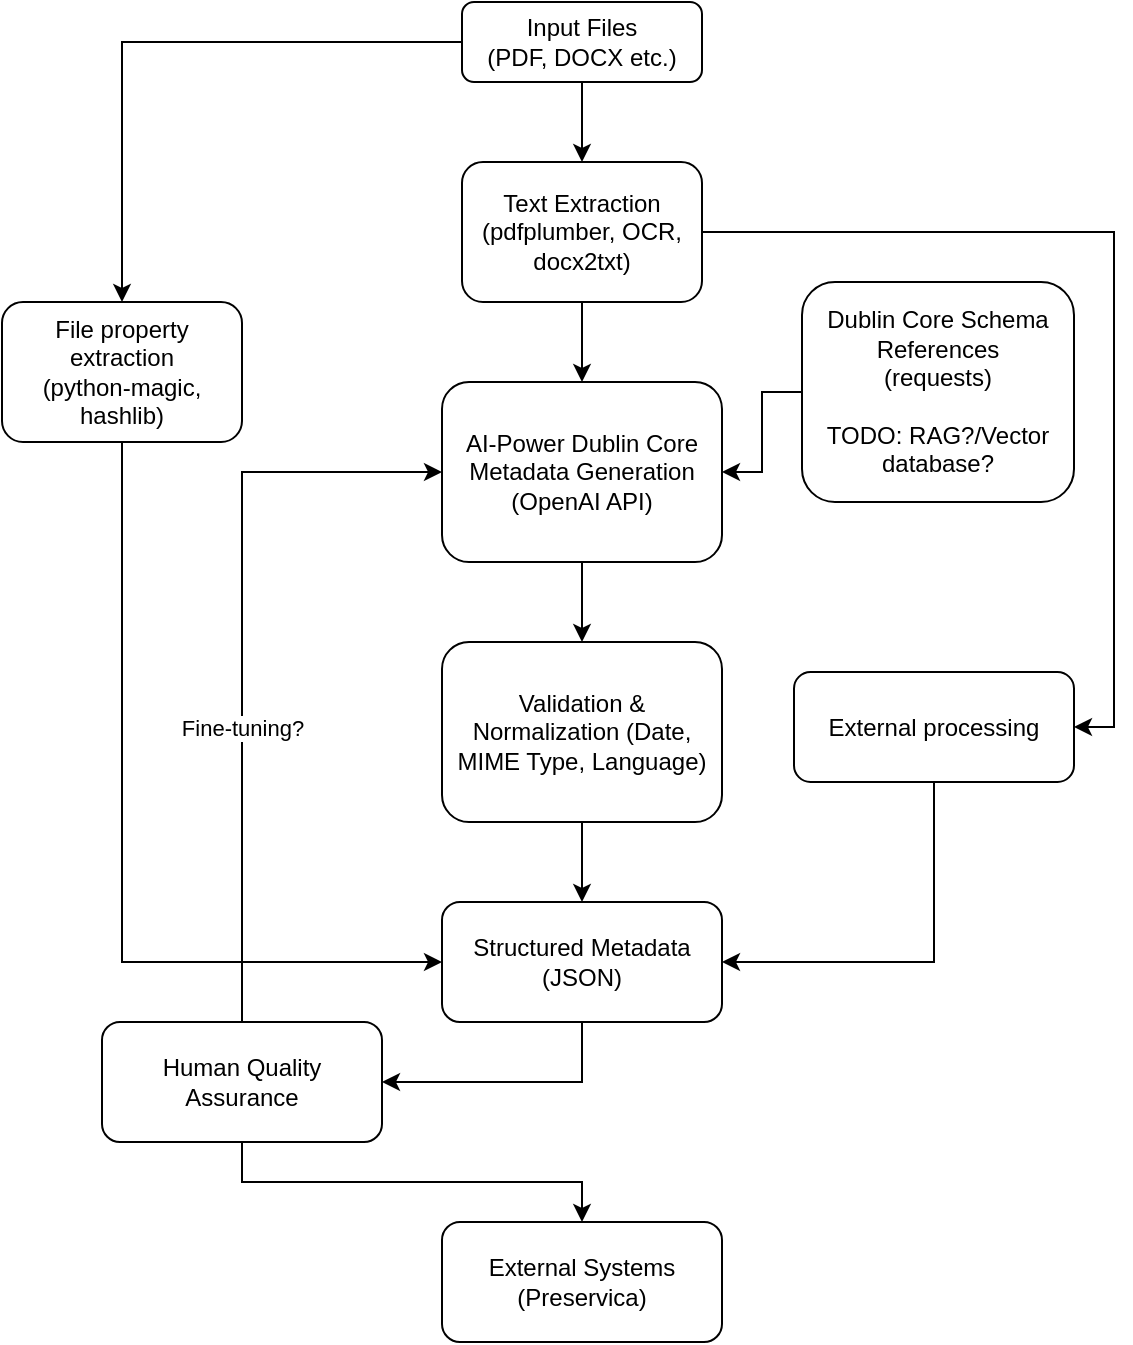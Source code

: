 <mxfile version="26.0.11">
  <diagram id="C5RBs43oDa-KdzZeNtuy" name="Page-1">
    <mxGraphModel dx="1434" dy="903" grid="1" gridSize="10" guides="1" tooltips="1" connect="1" arrows="1" fold="1" page="1" pageScale="1" pageWidth="827" pageHeight="1169" math="0" shadow="0">
      <root>
        <mxCell id="WIyWlLk6GJQsqaUBKTNV-0" />
        <mxCell id="WIyWlLk6GJQsqaUBKTNV-1" parent="WIyWlLk6GJQsqaUBKTNV-0" />
        <mxCell id="YqTtH2iaWzKBEMwUmTm3-4" style="edgeStyle=orthogonalEdgeStyle;rounded=0;orthogonalLoop=1;jettySize=auto;html=1;exitX=0.5;exitY=1;exitDx=0;exitDy=0;entryX=0.5;entryY=0;entryDx=0;entryDy=0;" edge="1" parent="WIyWlLk6GJQsqaUBKTNV-1" source="WIyWlLk6GJQsqaUBKTNV-3" target="YqTtH2iaWzKBEMwUmTm3-0">
          <mxGeometry relative="1" as="geometry" />
        </mxCell>
        <mxCell id="YqTtH2iaWzKBEMwUmTm3-12" style="edgeStyle=orthogonalEdgeStyle;rounded=0;orthogonalLoop=1;jettySize=auto;html=1;exitX=0;exitY=0.5;exitDx=0;exitDy=0;entryX=0.5;entryY=0;entryDx=0;entryDy=0;" edge="1" parent="WIyWlLk6GJQsqaUBKTNV-1" source="WIyWlLk6GJQsqaUBKTNV-3" target="YqTtH2iaWzKBEMwUmTm3-11">
          <mxGeometry relative="1" as="geometry" />
        </mxCell>
        <mxCell id="WIyWlLk6GJQsqaUBKTNV-3" value="Input Files&lt;div&gt;(PDF, DOCX etc.)&lt;/div&gt;" style="rounded=1;whiteSpace=wrap;html=1;fontSize=12;glass=0;strokeWidth=1;shadow=0;verticalAlign=middle;" parent="WIyWlLk6GJQsqaUBKTNV-1" vertex="1">
          <mxGeometry x="280" y="80" width="120" height="40" as="geometry" />
        </mxCell>
        <mxCell id="YqTtH2iaWzKBEMwUmTm3-3" style="edgeStyle=orthogonalEdgeStyle;rounded=0;orthogonalLoop=1;jettySize=auto;html=1;exitX=0.5;exitY=1;exitDx=0;exitDy=0;entryX=0.5;entryY=0;entryDx=0;entryDy=0;" edge="1" parent="WIyWlLk6GJQsqaUBKTNV-1" source="YqTtH2iaWzKBEMwUmTm3-0" target="YqTtH2iaWzKBEMwUmTm3-1">
          <mxGeometry relative="1" as="geometry" />
        </mxCell>
        <mxCell id="YqTtH2iaWzKBEMwUmTm3-19" style="edgeStyle=orthogonalEdgeStyle;rounded=0;orthogonalLoop=1;jettySize=auto;html=1;exitX=1;exitY=0.5;exitDx=0;exitDy=0;entryX=1;entryY=0.5;entryDx=0;entryDy=0;" edge="1" parent="WIyWlLk6GJQsqaUBKTNV-1" source="YqTtH2iaWzKBEMwUmTm3-0" target="YqTtH2iaWzKBEMwUmTm3-15">
          <mxGeometry relative="1" as="geometry" />
        </mxCell>
        <mxCell id="YqTtH2iaWzKBEMwUmTm3-0" value="Text Extraction&lt;div&gt;(pdfplumber, OCR, docx2txt&lt;span style=&quot;background-color: transparent; color: light-dark(rgb(0, 0, 0), rgb(255, 255, 255));&quot;&gt;)&lt;/span&gt;&lt;/div&gt;" style="rounded=1;whiteSpace=wrap;html=1;fontSize=12;glass=0;strokeWidth=1;shadow=0;verticalAlign=middle;" vertex="1" parent="WIyWlLk6GJQsqaUBKTNV-1">
          <mxGeometry x="280" y="160" width="120" height="70" as="geometry" />
        </mxCell>
        <mxCell id="YqTtH2iaWzKBEMwUmTm3-7" style="edgeStyle=orthogonalEdgeStyle;rounded=0;orthogonalLoop=1;jettySize=auto;html=1;exitX=0.5;exitY=1;exitDx=0;exitDy=0;entryX=0.5;entryY=0;entryDx=0;entryDy=0;" edge="1" parent="WIyWlLk6GJQsqaUBKTNV-1" source="YqTtH2iaWzKBEMwUmTm3-1" target="YqTtH2iaWzKBEMwUmTm3-6">
          <mxGeometry relative="1" as="geometry" />
        </mxCell>
        <mxCell id="YqTtH2iaWzKBEMwUmTm3-1" value="AI-Power Dublin Core Metadata Generation (OpenAI API&lt;span style=&quot;background-color: transparent; color: light-dark(rgb(0, 0, 0), rgb(255, 255, 255));&quot;&gt;)&lt;/span&gt;" style="rounded=1;whiteSpace=wrap;html=1;fontSize=12;glass=0;strokeWidth=1;shadow=0;verticalAlign=middle;" vertex="1" parent="WIyWlLk6GJQsqaUBKTNV-1">
          <mxGeometry x="270" y="270" width="140" height="90" as="geometry" />
        </mxCell>
        <mxCell id="YqTtH2iaWzKBEMwUmTm3-5" style="edgeStyle=orthogonalEdgeStyle;rounded=0;orthogonalLoop=1;jettySize=auto;html=1;exitX=0;exitY=0.5;exitDx=0;exitDy=0;entryX=1;entryY=0.5;entryDx=0;entryDy=0;" edge="1" parent="WIyWlLk6GJQsqaUBKTNV-1" source="YqTtH2iaWzKBEMwUmTm3-2" target="YqTtH2iaWzKBEMwUmTm3-1">
          <mxGeometry relative="1" as="geometry" />
        </mxCell>
        <mxCell id="YqTtH2iaWzKBEMwUmTm3-2" value="Dublin Core Schema References&lt;div&gt;(requests)&lt;/div&gt;&lt;div&gt;&lt;br&gt;&lt;/div&gt;&lt;div&gt;TODO: RAG?/Vector database?&lt;/div&gt;" style="rounded=1;whiteSpace=wrap;html=1;fontSize=12;glass=0;strokeWidth=1;shadow=0;verticalAlign=middle;" vertex="1" parent="WIyWlLk6GJQsqaUBKTNV-1">
          <mxGeometry x="450" y="220" width="136" height="110" as="geometry" />
        </mxCell>
        <mxCell id="YqTtH2iaWzKBEMwUmTm3-6" value="Validation &amp;amp; Normalization (Date, MIME Type, Language)" style="rounded=1;whiteSpace=wrap;html=1;fontSize=12;glass=0;strokeWidth=1;shadow=0;verticalAlign=middle;" vertex="1" parent="WIyWlLk6GJQsqaUBKTNV-1">
          <mxGeometry x="270" y="400" width="140" height="90" as="geometry" />
        </mxCell>
        <mxCell id="YqTtH2iaWzKBEMwUmTm3-14" style="edgeStyle=orthogonalEdgeStyle;rounded=0;orthogonalLoop=1;jettySize=auto;html=1;exitX=0.5;exitY=1;exitDx=0;exitDy=0;entryX=0.5;entryY=0;entryDx=0;entryDy=0;" edge="1" parent="WIyWlLk6GJQsqaUBKTNV-1" source="YqTtH2iaWzKBEMwUmTm3-6" target="YqTtH2iaWzKBEMwUmTm3-13">
          <mxGeometry relative="1" as="geometry">
            <mxPoint x="340" y="620" as="sourcePoint" />
          </mxGeometry>
        </mxCell>
        <mxCell id="YqTtH2iaWzKBEMwUmTm3-17" style="edgeStyle=orthogonalEdgeStyle;rounded=0;orthogonalLoop=1;jettySize=auto;html=1;exitX=0.5;exitY=1;exitDx=0;exitDy=0;entryX=0;entryY=0.5;entryDx=0;entryDy=0;" edge="1" parent="WIyWlLk6GJQsqaUBKTNV-1" source="YqTtH2iaWzKBEMwUmTm3-11" target="YqTtH2iaWzKBEMwUmTm3-13">
          <mxGeometry relative="1" as="geometry" />
        </mxCell>
        <mxCell id="YqTtH2iaWzKBEMwUmTm3-11" value="File property extraction&lt;div&gt;(python-magic, hashlib)&lt;/div&gt;" style="rounded=1;whiteSpace=wrap;html=1;fontSize=12;glass=0;strokeWidth=1;shadow=0;verticalAlign=middle;" vertex="1" parent="WIyWlLk6GJQsqaUBKTNV-1">
          <mxGeometry x="50" y="230" width="120" height="70" as="geometry" />
        </mxCell>
        <mxCell id="YqTtH2iaWzKBEMwUmTm3-25" style="edgeStyle=orthogonalEdgeStyle;rounded=0;orthogonalLoop=1;jettySize=auto;html=1;exitX=0.5;exitY=1;exitDx=0;exitDy=0;entryX=1;entryY=0.5;entryDx=0;entryDy=0;" edge="1" parent="WIyWlLk6GJQsqaUBKTNV-1" source="YqTtH2iaWzKBEMwUmTm3-13" target="YqTtH2iaWzKBEMwUmTm3-21">
          <mxGeometry relative="1" as="geometry" />
        </mxCell>
        <mxCell id="YqTtH2iaWzKBEMwUmTm3-13" value="Structured Metadata&lt;div&gt;(JSON)&lt;/div&gt;" style="rounded=1;whiteSpace=wrap;html=1;fontSize=12;glass=0;strokeWidth=1;shadow=0;verticalAlign=middle;" vertex="1" parent="WIyWlLk6GJQsqaUBKTNV-1">
          <mxGeometry x="270" y="530" width="140" height="60" as="geometry" />
        </mxCell>
        <mxCell id="YqTtH2iaWzKBEMwUmTm3-18" style="edgeStyle=orthogonalEdgeStyle;rounded=0;orthogonalLoop=1;jettySize=auto;html=1;exitX=0.5;exitY=1;exitDx=0;exitDy=0;entryX=1;entryY=0.5;entryDx=0;entryDy=0;" edge="1" parent="WIyWlLk6GJQsqaUBKTNV-1" source="YqTtH2iaWzKBEMwUmTm3-15" target="YqTtH2iaWzKBEMwUmTm3-13">
          <mxGeometry relative="1" as="geometry" />
        </mxCell>
        <mxCell id="YqTtH2iaWzKBEMwUmTm3-15" value="External processing" style="rounded=1;whiteSpace=wrap;html=1;fontSize=12;glass=0;strokeWidth=1;shadow=0;verticalAlign=middle;" vertex="1" parent="WIyWlLk6GJQsqaUBKTNV-1">
          <mxGeometry x="446" y="415" width="140" height="55" as="geometry" />
        </mxCell>
        <mxCell id="YqTtH2iaWzKBEMwUmTm3-20" value="External Systems&lt;div&gt;(Preservica)&lt;/div&gt;" style="rounded=1;whiteSpace=wrap;html=1;fontSize=12;glass=0;strokeWidth=1;shadow=0;verticalAlign=middle;" vertex="1" parent="WIyWlLk6GJQsqaUBKTNV-1">
          <mxGeometry x="270" y="690" width="140" height="60" as="geometry" />
        </mxCell>
        <mxCell id="YqTtH2iaWzKBEMwUmTm3-22" style="edgeStyle=orthogonalEdgeStyle;rounded=0;orthogonalLoop=1;jettySize=auto;html=1;exitX=0.5;exitY=0;exitDx=0;exitDy=0;entryX=0;entryY=0.5;entryDx=0;entryDy=0;" edge="1" parent="WIyWlLk6GJQsqaUBKTNV-1" source="YqTtH2iaWzKBEMwUmTm3-21" target="YqTtH2iaWzKBEMwUmTm3-1">
          <mxGeometry relative="1" as="geometry" />
        </mxCell>
        <mxCell id="YqTtH2iaWzKBEMwUmTm3-24" value="Fine-tuning?" style="edgeLabel;html=1;align=center;verticalAlign=middle;resizable=0;points=[];" vertex="1" connectable="0" parent="YqTtH2iaWzKBEMwUmTm3-22">
          <mxGeometry x="-0.216" relative="1" as="geometry">
            <mxPoint as="offset" />
          </mxGeometry>
        </mxCell>
        <mxCell id="YqTtH2iaWzKBEMwUmTm3-23" style="edgeStyle=orthogonalEdgeStyle;rounded=0;orthogonalLoop=1;jettySize=auto;html=1;exitX=0.5;exitY=1;exitDx=0;exitDy=0;entryX=0.5;entryY=0;entryDx=0;entryDy=0;" edge="1" parent="WIyWlLk6GJQsqaUBKTNV-1" source="YqTtH2iaWzKBEMwUmTm3-21" target="YqTtH2iaWzKBEMwUmTm3-20">
          <mxGeometry relative="1" as="geometry" />
        </mxCell>
        <mxCell id="YqTtH2iaWzKBEMwUmTm3-21" value="Human Quality Assurance" style="rounded=1;whiteSpace=wrap;html=1;fontSize=12;glass=0;strokeWidth=1;shadow=0;verticalAlign=middle;" vertex="1" parent="WIyWlLk6GJQsqaUBKTNV-1">
          <mxGeometry x="100" y="590" width="140" height="60" as="geometry" />
        </mxCell>
      </root>
    </mxGraphModel>
  </diagram>
</mxfile>

